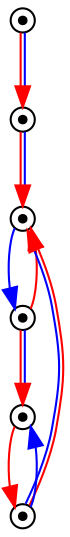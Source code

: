 digraph G {
Player1X1XGround0X1XSausage00X1XSausage10X1XIsland0X1X		[ label="" shape=point peripheries=2 ];
Player1X1XGround0X1XSausage01X2XSausage10X1XIsland0X1X		[ label="" shape=point peripheries=2 ];
Player1X1XGround0X1XSausage01X2XSausage10X1XIsland2X1X		[ label="" shape=point peripheries=2 ];
Player1X1XGround0X1XSausage01X2XSausage12X1XIsland2X1X		[ label="" shape=point peripheries=2 ];
Player1X1XGround0X1XSausage02X1XSausage12X1XIsland2X1X		[ label="" shape=point peripheries=2 ];
Player1X1XGround0X1XSausage02X1XSausage10X1XIsland2X1X		[ label="" shape=point peripheries=2 ];
	"Player1X1XGround0X1XSausage00X1XSausage10X1XIsland0X1X" -> "Player1X1XGround0X1XSausage01X2XSausage10X1XIsland0X1X"[ color="red:blue" ];
	"Player1X1XGround0X1XSausage01X2XSausage10X1XIsland0X1X" -> "Player1X1XGround0X1XSausage01X2XSausage10X1XIsland2X1X"[ color="red:blue" ];
	"Player1X1XGround0X1XSausage01X2XSausage10X1XIsland2X1X" -> "Player1X1XGround0X1XSausage01X2XSausage12X1XIsland2X1X"[ color=blue ];
	"Player1X1XGround0X1XSausage01X2XSausage12X1XIsland2X1X" -> "Player1X1XGround0X1XSausage02X1XSausage12X1XIsland2X1X"[ color="red:blue" ];
	"Player1X1XGround0X1XSausage01X2XSausage12X1XIsland2X1X" -> "Player1X1XGround0X1XSausage01X2XSausage10X1XIsland2X1X"[ color=red ];
	"Player1X1XGround0X1XSausage02X1XSausage12X1XIsland2X1X" -> "Player1X1XGround0X1XSausage02X1XSausage10X1XIsland2X1X"[ color=red ];
	"Player1X1XGround0X1XSausage02X1XSausage10X1XIsland2X1X" -> "Player1X1XGround0X1XSausage01X2XSausage10X1XIsland2X1X"[ color="red:blue" ];
	"Player1X1XGround0X1XSausage02X1XSausage10X1XIsland2X1X" -> "Player1X1XGround0X1XSausage02X1XSausage12X1XIsland2X1X"[ color=blue ];
}
